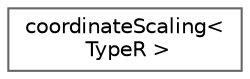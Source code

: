 digraph "Graphical Class Hierarchy"
{
 // LATEX_PDF_SIZE
  bgcolor="transparent";
  edge [fontname=Helvetica,fontsize=10,labelfontname=Helvetica,labelfontsize=10];
  node [fontname=Helvetica,fontsize=10,shape=box,height=0.2,width=0.4];
  rankdir="LR";
  Node0 [id="Node000000",label="coordinateScaling\<\l TypeR \>",height=0.2,width=0.4,color="grey40", fillcolor="white", style="filled",URL="$classFoam_1_1coordinateScaling.html",tooltip=" "];
}
